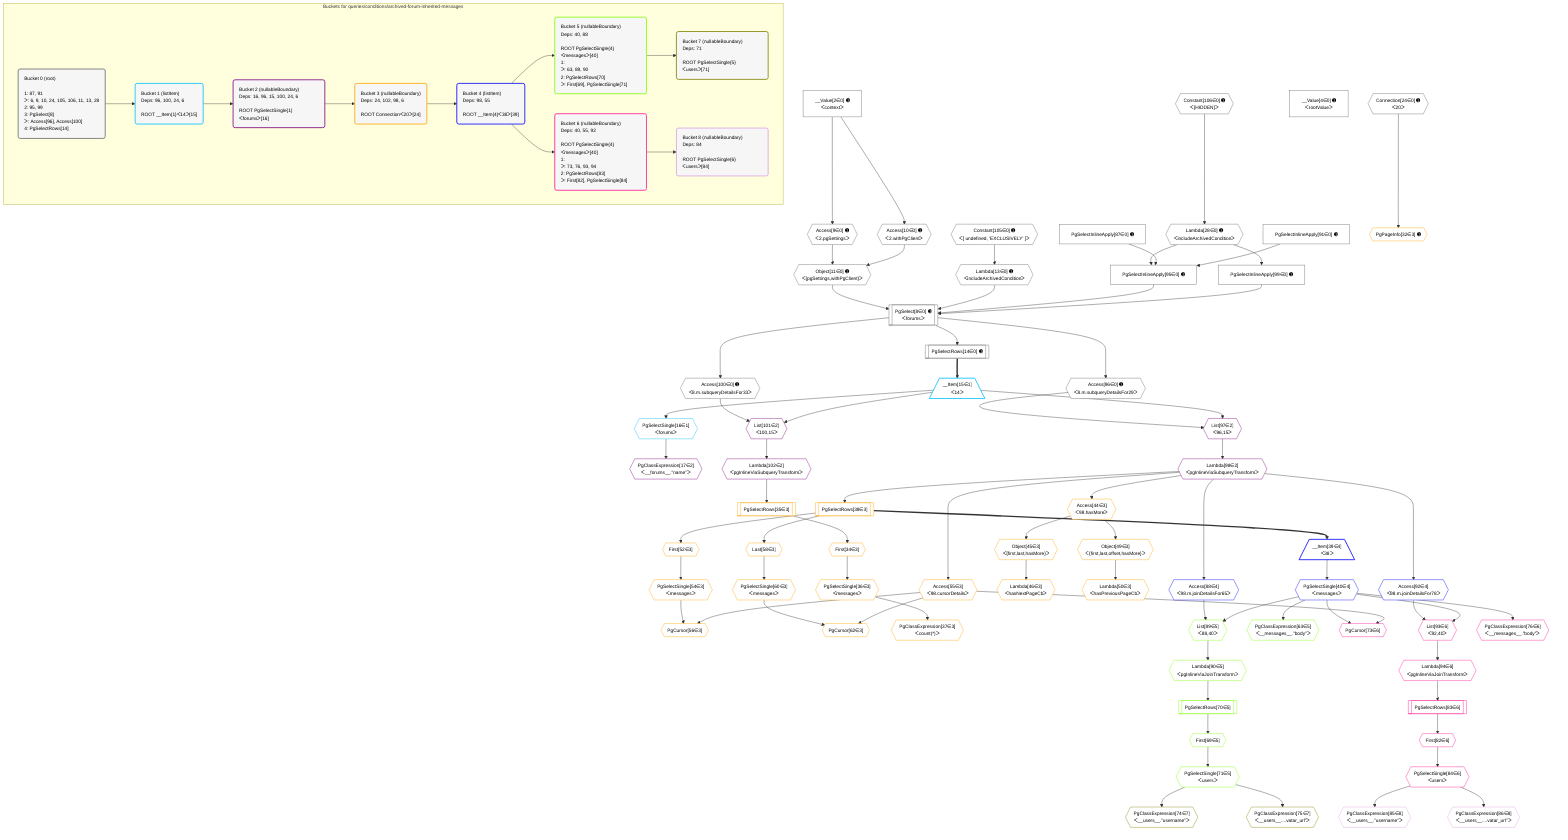 %%{init: {'themeVariables': { 'fontSize': '12px'}}}%%
graph TD
    classDef path fill:#eee,stroke:#000,color:#000
    classDef plan fill:#fff,stroke-width:1px,color:#000
    classDef itemplan fill:#fff,stroke-width:2px,color:#000
    classDef unbatchedplan fill:#dff,stroke-width:1px,color:#000
    classDef sideeffectplan fill:#fcc,stroke-width:2px,color:#000
    classDef bucket fill:#f6f6f6,color:#000,stroke-width:2px,text-align:left

    subgraph "Buckets for queries/conditions/archived-forum-inherited-messages"
    Bucket0("Bucket 0 (root)<br /><br />1: 87, 91<br />ᐳ: 6, 9, 10, 24, 105, 106, 11, 13, 28<br />2: 95, 99<br />3: PgSelect[8]<br />ᐳ: Access[96], Access[100]<br />4: PgSelectRows[14]"):::bucket
    Bucket1("Bucket 1 (listItem)<br />Deps: 96, 100, 24, 6<br /><br />ROOT __Item{1}ᐸ14ᐳ[15]"):::bucket
    Bucket2("Bucket 2 (nullableBoundary)<br />Deps: 16, 96, 15, 100, 24, 6<br /><br />ROOT PgSelectSingle{1}ᐸforumsᐳ[16]"):::bucket
    Bucket3("Bucket 3 (nullableBoundary)<br />Deps: 24, 102, 98, 6<br /><br />ROOT Connectionᐸ20ᐳ[24]"):::bucket
    Bucket4("Bucket 4 (listItem)<br />Deps: 98, 55<br /><br />ROOT __Item{4}ᐸ38ᐳ[39]"):::bucket
    Bucket5("Bucket 5 (nullableBoundary)<br />Deps: 40, 88<br /><br />ROOT PgSelectSingle{4}ᐸmessagesᐳ[40]<br />1: <br />ᐳ: 63, 89, 90<br />2: PgSelectRows[70]<br />ᐳ: First[69], PgSelectSingle[71]"):::bucket
    Bucket6("Bucket 6 (nullableBoundary)<br />Deps: 40, 55, 92<br /><br />ROOT PgSelectSingle{4}ᐸmessagesᐳ[40]<br />1: <br />ᐳ: 73, 76, 93, 94<br />2: PgSelectRows[83]<br />ᐳ: First[82], PgSelectSingle[84]"):::bucket
    Bucket7("Bucket 7 (nullableBoundary)<br />Deps: 71<br /><br />ROOT PgSelectSingle{5}ᐸusersᐳ[71]"):::bucket
    Bucket8("Bucket 8 (nullableBoundary)<br />Deps: 84<br /><br />ROOT PgSelectSingle{6}ᐸusersᐳ[84]"):::bucket
    end
    Bucket0 --> Bucket1
    Bucket1 --> Bucket2
    Bucket2 --> Bucket3
    Bucket3 --> Bucket4
    Bucket4 --> Bucket5 & Bucket6
    Bucket5 --> Bucket7
    Bucket6 --> Bucket8

    %% plan dependencies
    PgSelect8[["PgSelect[8∈0] ➊<br />ᐸforumsᐳ"]]:::plan
    Object11{{"Object[11∈0] ➊<br />ᐸ{pgSettings,withPgClient}ᐳ"}}:::plan
    Lambda13{{"Lambda[13∈0] ➊<br />ᐸincludeArchivedConditionᐳ"}}:::plan
    PgSelectInlineApply95["PgSelectInlineApply[95∈0] ➊"]:::plan
    PgSelectInlineApply99["PgSelectInlineApply[99∈0] ➊"]:::plan
    Object11 & Lambda13 & PgSelectInlineApply95 & PgSelectInlineApply99 --> PgSelect8
    Lambda28{{"Lambda[28∈0] ➊<br />ᐸincludeArchivedConditionᐳ"}}:::plan
    PgSelectInlineApply87["PgSelectInlineApply[87∈0] ➊"]:::plan
    PgSelectInlineApply91["PgSelectInlineApply[91∈0] ➊"]:::plan
    Lambda28 & PgSelectInlineApply87 & PgSelectInlineApply91 --> PgSelectInlineApply95
    Access9{{"Access[9∈0] ➊<br />ᐸ2.pgSettingsᐳ"}}:::plan
    Access10{{"Access[10∈0] ➊<br />ᐸ2.withPgClientᐳ"}}:::plan
    Access9 & Access10 --> Object11
    __Value2["__Value[2∈0] ➊<br />ᐸcontextᐳ"]:::plan
    __Value2 --> Access9
    __Value2 --> Access10
    Constant105{{"Constant[105∈0] ➊<br />ᐸ[ undefined, 'EXCLUSIVELY' ]ᐳ"}}:::plan
    Constant105 --> Lambda13
    PgSelectRows14[["PgSelectRows[14∈0] ➊"]]:::plan
    PgSelect8 --> PgSelectRows14
    Constant106{{"Constant[106∈0] ➊<br />ᐸ[HIDDEN]ᐳ"}}:::plan
    Constant106 --> Lambda28
    Access96{{"Access[96∈0] ➊<br />ᐸ8.m.subqueryDetailsFor29ᐳ"}}:::plan
    PgSelect8 --> Access96
    Lambda28 --> PgSelectInlineApply99
    Access100{{"Access[100∈0] ➊<br />ᐸ8.m.subqueryDetailsFor33ᐳ"}}:::plan
    PgSelect8 --> Access100
    __Value4["__Value[4∈0] ➊<br />ᐸrootValueᐳ"]:::plan
    Connection24{{"Connection[24∈0] ➊<br />ᐸ20ᐳ"}}:::plan
    __Item15[/"__Item[15∈1]<br />ᐸ14ᐳ"\]:::itemplan
    PgSelectRows14 ==> __Item15
    PgSelectSingle16{{"PgSelectSingle[16∈1]<br />ᐸforumsᐳ"}}:::plan
    __Item15 --> PgSelectSingle16
    List97{{"List[97∈2]<br />ᐸ96,15ᐳ"}}:::plan
    Access96 & __Item15 --> List97
    List101{{"List[101∈2]<br />ᐸ100,15ᐳ"}}:::plan
    Access100 & __Item15 --> List101
    PgClassExpression17{{"PgClassExpression[17∈2]<br />ᐸ__forums__.”name”ᐳ"}}:::plan
    PgSelectSingle16 --> PgClassExpression17
    Lambda98{{"Lambda[98∈2]<br />ᐸpgInlineViaSubqueryTransformᐳ"}}:::plan
    List97 --> Lambda98
    Lambda102{{"Lambda[102∈2]<br />ᐸpgInlineViaSubqueryTransformᐳ"}}:::plan
    List101 --> Lambda102
    Object49{{"Object[49∈3]<br />ᐸ{first,last,offset,hasMore}ᐳ"}}:::plan
    Access44{{"Access[44∈3]<br />ᐸ98.hasMoreᐳ"}}:::plan
    Access44 --> Object49
    Object45{{"Object[45∈3]<br />ᐸ{first,last,hasMore}ᐳ"}}:::plan
    Access44 --> Object45
    PgCursor56{{"PgCursor[56∈3]"}}:::plan
    PgSelectSingle54{{"PgSelectSingle[54∈3]<br />ᐸmessagesᐳ"}}:::plan
    Access55{{"Access[55∈3]<br />ᐸ98.cursorDetailsᐳ"}}:::plan
    PgSelectSingle54 & Access55 --> PgCursor56
    PgCursor62{{"PgCursor[62∈3]"}}:::plan
    PgSelectSingle60{{"PgSelectSingle[60∈3]<br />ᐸmessagesᐳ"}}:::plan
    PgSelectSingle60 & Access55 --> PgCursor62
    PgPageInfo32{{"PgPageInfo[32∈3] ➊"}}:::plan
    Connection24 --> PgPageInfo32
    First34{{"First[34∈3]"}}:::plan
    PgSelectRows35[["PgSelectRows[35∈3]"]]:::plan
    PgSelectRows35 --> First34
    Lambda102 --> PgSelectRows35
    PgSelectSingle36{{"PgSelectSingle[36∈3]<br />ᐸmessagesᐳ"}}:::plan
    First34 --> PgSelectSingle36
    PgClassExpression37{{"PgClassExpression[37∈3]<br />ᐸcount(*)ᐳ"}}:::plan
    PgSelectSingle36 --> PgClassExpression37
    PgSelectRows38[["PgSelectRows[38∈3]"]]:::plan
    Lambda98 --> PgSelectRows38
    Lambda98 --> Access44
    Lambda46{{"Lambda[46∈3]<br />ᐸhasNextPageCbᐳ"}}:::plan
    Object45 --> Lambda46
    Lambda50{{"Lambda[50∈3]<br />ᐸhasPreviousPageCbᐳ"}}:::plan
    Object49 --> Lambda50
    First52{{"First[52∈3]"}}:::plan
    PgSelectRows38 --> First52
    First52 --> PgSelectSingle54
    Lambda98 --> Access55
    Last58{{"Last[58∈3]"}}:::plan
    PgSelectRows38 --> Last58
    Last58 --> PgSelectSingle60
    __Item39[/"__Item[39∈4]<br />ᐸ38ᐳ"\]:::itemplan
    PgSelectRows38 ==> __Item39
    PgSelectSingle40{{"PgSelectSingle[40∈4]<br />ᐸmessagesᐳ"}}:::plan
    __Item39 --> PgSelectSingle40
    Access88{{"Access[88∈4]<br />ᐸ98.m.joinDetailsFor65ᐳ"}}:::plan
    Lambda98 --> Access88
    Access92{{"Access[92∈4]<br />ᐸ98.m.joinDetailsFor78ᐳ"}}:::plan
    Lambda98 --> Access92
    List89{{"List[89∈5]<br />ᐸ88,40ᐳ"}}:::plan
    Access88 & PgSelectSingle40 --> List89
    PgClassExpression63{{"PgClassExpression[63∈5]<br />ᐸ__messages__.”body”ᐳ"}}:::plan
    PgSelectSingle40 --> PgClassExpression63
    First69{{"First[69∈5]"}}:::plan
    PgSelectRows70[["PgSelectRows[70∈5]"]]:::plan
    PgSelectRows70 --> First69
    Lambda90{{"Lambda[90∈5]<br />ᐸpgInlineViaJoinTransformᐳ"}}:::plan
    Lambda90 --> PgSelectRows70
    PgSelectSingle71{{"PgSelectSingle[71∈5]<br />ᐸusersᐳ"}}:::plan
    First69 --> PgSelectSingle71
    List89 --> Lambda90
    PgClassExpression74{{"PgClassExpression[74∈7]<br />ᐸ__users__.”username”ᐳ"}}:::plan
    PgSelectSingle71 --> PgClassExpression74
    PgClassExpression75{{"PgClassExpression[75∈7]<br />ᐸ__users__....vatar_url”ᐳ"}}:::plan
    PgSelectSingle71 --> PgClassExpression75
    PgCursor73{{"PgCursor[73∈6]"}}:::plan
    PgSelectSingle40 & Access55 --> PgCursor73
    List93{{"List[93∈6]<br />ᐸ92,40ᐳ"}}:::plan
    Access92 & PgSelectSingle40 --> List93
    PgClassExpression76{{"PgClassExpression[76∈6]<br />ᐸ__messages__.”body”ᐳ"}}:::plan
    PgSelectSingle40 --> PgClassExpression76
    First82{{"First[82∈6]"}}:::plan
    PgSelectRows83[["PgSelectRows[83∈6]"]]:::plan
    PgSelectRows83 --> First82
    Lambda94{{"Lambda[94∈6]<br />ᐸpgInlineViaJoinTransformᐳ"}}:::plan
    Lambda94 --> PgSelectRows83
    PgSelectSingle84{{"PgSelectSingle[84∈6]<br />ᐸusersᐳ"}}:::plan
    First82 --> PgSelectSingle84
    List93 --> Lambda94
    PgClassExpression85{{"PgClassExpression[85∈8]<br />ᐸ__users__.”username”ᐳ"}}:::plan
    PgSelectSingle84 --> PgClassExpression85
    PgClassExpression86{{"PgClassExpression[86∈8]<br />ᐸ__users__....vatar_url”ᐳ"}}:::plan
    PgSelectSingle84 --> PgClassExpression86

    %% define steps
    classDef bucket0 stroke:#696969
    class Bucket0,__Value2,__Value4,PgSelect8,Access9,Access10,Object11,Lambda13,PgSelectRows14,Connection24,Lambda28,PgSelectInlineApply87,PgSelectInlineApply91,PgSelectInlineApply95,Access96,PgSelectInlineApply99,Access100,Constant105,Constant106 bucket0
    classDef bucket1 stroke:#00bfff
    class Bucket1,__Item15,PgSelectSingle16 bucket1
    classDef bucket2 stroke:#7f007f
    class Bucket2,PgClassExpression17,List97,Lambda98,List101,Lambda102 bucket2
    classDef bucket3 stroke:#ffa500
    class Bucket3,PgPageInfo32,First34,PgSelectRows35,PgSelectSingle36,PgClassExpression37,PgSelectRows38,Access44,Object45,Lambda46,Object49,Lambda50,First52,PgSelectSingle54,Access55,PgCursor56,Last58,PgSelectSingle60,PgCursor62 bucket3
    classDef bucket4 stroke:#0000ff
    class Bucket4,__Item39,PgSelectSingle40,Access88,Access92 bucket4
    classDef bucket5 stroke:#7fff00
    class Bucket5,PgClassExpression63,First69,PgSelectRows70,PgSelectSingle71,List89,Lambda90 bucket5
    classDef bucket6 stroke:#ff1493
    class Bucket6,PgCursor73,PgClassExpression76,First82,PgSelectRows83,PgSelectSingle84,List93,Lambda94 bucket6
    classDef bucket7 stroke:#808000
    class Bucket7,PgClassExpression74,PgClassExpression75 bucket7
    classDef bucket8 stroke:#dda0dd
    class Bucket8,PgClassExpression85,PgClassExpression86 bucket8
